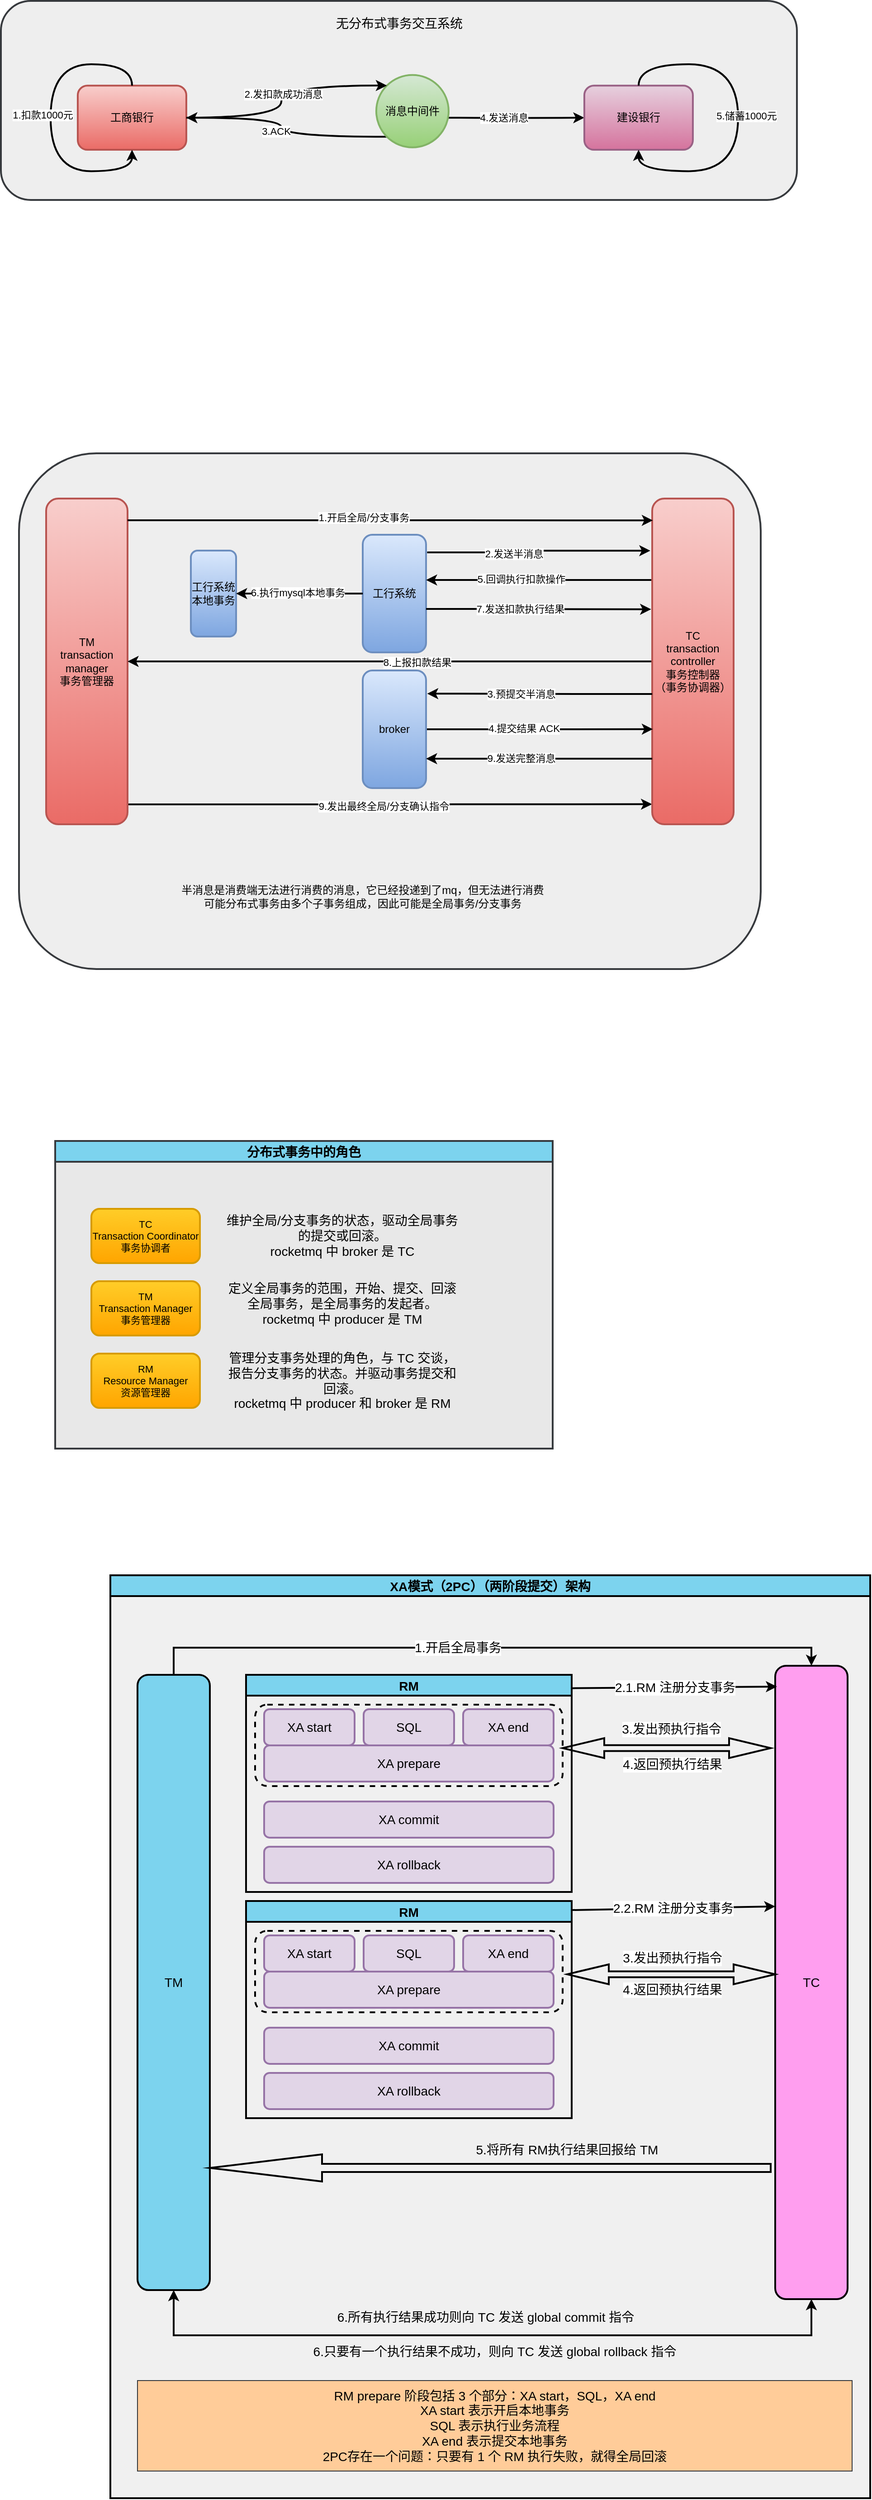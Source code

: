 <mxfile version="20.8.16" type="device"><diagram name="第 1 页" id="TWaNe3OAz08OIJDiP50e"><mxGraphModel dx="1633" dy="1118" grid="1" gridSize="10" guides="1" tooltips="1" connect="1" arrows="1" fold="1" page="1" pageScale="1" pageWidth="80027" pageHeight="110069" math="0" shadow="0"><root><mxCell id="0"/><mxCell id="1" parent="0"/><mxCell id="JQSq5zkxdjaU56DXYWOz-27" value="" style="group" vertex="1" connectable="0" parent="1"><mxGeometry x="110" y="60" width="880" height="260" as="geometry"/></mxCell><mxCell id="JQSq5zkxdjaU56DXYWOz-23" value="" style="rounded=1;whiteSpace=wrap;html=1;strokeWidth=2;fillColor=#eeeeee;strokeColor=#36393d;" vertex="1" parent="JQSq5zkxdjaU56DXYWOz-27"><mxGeometry y="-20" width="880" height="220" as="geometry"/></mxCell><mxCell id="JQSq5zkxdjaU56DXYWOz-1" value="工商银行" style="rounded=1;whiteSpace=wrap;html=1;strokeWidth=2;fillColor=#f8cecc;strokeColor=#b85450;gradientColor=#ea6b66;" vertex="1" parent="JQSq5zkxdjaU56DXYWOz-27"><mxGeometry x="84.97" y="73.646" width="120" height="70.909" as="geometry"/></mxCell><mxCell id="JQSq5zkxdjaU56DXYWOz-12" style="edgeStyle=orthogonalEdgeStyle;curved=1;rounded=0;orthogonalLoop=1;jettySize=auto;html=1;exitX=0;exitY=1;exitDx=0;exitDy=0;entryX=1;entryY=0.5;entryDx=0;entryDy=0;strokeWidth=2;" edge="1" parent="JQSq5zkxdjaU56DXYWOz-27" source="JQSq5zkxdjaU56DXYWOz-22" target="JQSq5zkxdjaU56DXYWOz-1"><mxGeometry relative="1" as="geometry"><mxPoint x="412.17" y="137.465" as="sourcePoint"/></mxGeometry></mxCell><mxCell id="JQSq5zkxdjaU56DXYWOz-13" value="3.ACK" style="edgeLabel;html=1;align=center;verticalAlign=middle;resizable=0;points=[];" vertex="1" connectable="0" parent="JQSq5zkxdjaU56DXYWOz-12"><mxGeometry x="0.353" y="3" relative="1" as="geometry"><mxPoint x="20" y="12" as="offset"/></mxGeometry></mxCell><mxCell id="JQSq5zkxdjaU56DXYWOz-15" style="edgeStyle=orthogonalEdgeStyle;curved=1;rounded=0;orthogonalLoop=1;jettySize=auto;html=1;strokeWidth=2;entryX=0;entryY=0.5;entryDx=0;entryDy=0;" edge="1" parent="JQSq5zkxdjaU56DXYWOz-27" target="JQSq5zkxdjaU56DXYWOz-3"><mxGeometry relative="1" as="geometry"><mxPoint x="644.97" y="109.101" as="targetPoint"/><mxPoint x="494.97" y="109.101" as="sourcePoint"/></mxGeometry></mxCell><mxCell id="JQSq5zkxdjaU56DXYWOz-16" value="4.发送消息" style="edgeLabel;html=1;align=center;verticalAlign=middle;resizable=0;points=[];" vertex="1" connectable="0" parent="JQSq5zkxdjaU56DXYWOz-15"><mxGeometry x="-0.198" y="1" relative="1" as="geometry"><mxPoint as="offset"/></mxGeometry></mxCell><mxCell id="JQSq5zkxdjaU56DXYWOz-3" value="建设银行" style="rounded=1;whiteSpace=wrap;html=1;strokeWidth=2;fillColor=#e6d0de;gradientColor=#d5739d;strokeColor=#996185;" vertex="1" parent="JQSq5zkxdjaU56DXYWOz-27"><mxGeometry x="644.97" y="73.646" width="120" height="70.909" as="geometry"/></mxCell><mxCell id="JQSq5zkxdjaU56DXYWOz-18" style="edgeStyle=orthogonalEdgeStyle;curved=1;rounded=0;orthogonalLoop=1;jettySize=auto;html=1;entryX=0.5;entryY=1;entryDx=0;entryDy=0;strokeWidth=2;" edge="1" parent="JQSq5zkxdjaU56DXYWOz-27" source="JQSq5zkxdjaU56DXYWOz-3" target="JQSq5zkxdjaU56DXYWOz-3"><mxGeometry relative="1" as="geometry"><Array as="points"><mxPoint x="704.97" y="50.01"/><mxPoint x="814.97" y="50.01"/><mxPoint x="814.97" y="168.192"/><mxPoint x="704.97" y="168.192"/></Array></mxGeometry></mxCell><mxCell id="JQSq5zkxdjaU56DXYWOz-21" value="5.储蓄1000元" style="edgeLabel;html=1;align=center;verticalAlign=middle;resizable=0;points=[];" vertex="1" connectable="0" parent="JQSq5zkxdjaU56DXYWOz-18"><mxGeometry x="-0.014" y="1" relative="1" as="geometry"><mxPoint x="8" as="offset"/></mxGeometry></mxCell><mxCell id="JQSq5zkxdjaU56DXYWOz-19" style="edgeStyle=orthogonalEdgeStyle;curved=1;rounded=0;orthogonalLoop=1;jettySize=auto;html=1;entryX=0.5;entryY=1;entryDx=0;entryDy=0;strokeWidth=2;" edge="1" parent="JQSq5zkxdjaU56DXYWOz-27" source="JQSq5zkxdjaU56DXYWOz-1" target="JQSq5zkxdjaU56DXYWOz-1"><mxGeometry relative="1" as="geometry"><Array as="points"><mxPoint x="144.97" y="50.01"/><mxPoint x="54.97" y="50.01"/><mxPoint x="54.97" y="168.192"/><mxPoint x="144.97" y="168.192"/></Array></mxGeometry></mxCell><mxCell id="JQSq5zkxdjaU56DXYWOz-20" value="1.扣款1000元" style="edgeLabel;html=1;align=center;verticalAlign=middle;resizable=0;points=[];" vertex="1" connectable="0" parent="JQSq5zkxdjaU56DXYWOz-19"><mxGeometry x="-0.018" y="-3" relative="1" as="geometry"><mxPoint x="-6" as="offset"/></mxGeometry></mxCell><mxCell id="JQSq5zkxdjaU56DXYWOz-22" value="消息中间件" style="ellipse;whiteSpace=wrap;html=1;aspect=fixed;strokeWidth=2;fillColor=#d5e8d4;gradientColor=#97d077;strokeColor=#82b366;" vertex="1" parent="JQSq5zkxdjaU56DXYWOz-27"><mxGeometry x="414.97" y="61.828" width="80" height="80" as="geometry"/></mxCell><mxCell id="JQSq5zkxdjaU56DXYWOz-10" style="edgeStyle=orthogonalEdgeStyle;orthogonalLoop=1;jettySize=auto;html=1;exitX=1;exitY=0.5;exitDx=0;exitDy=0;strokeWidth=2;curved=1;entryX=0;entryY=0;entryDx=0;entryDy=0;" edge="1" parent="JQSq5zkxdjaU56DXYWOz-27" source="JQSq5zkxdjaU56DXYWOz-1" target="JQSq5zkxdjaU56DXYWOz-22"><mxGeometry relative="1" as="geometry"><mxPoint x="394.97" y="61.828" as="targetPoint"/></mxGeometry></mxCell><mxCell id="JQSq5zkxdjaU56DXYWOz-11" value="2.发扣款成功消息" style="edgeLabel;html=1;align=center;verticalAlign=middle;resizable=0;points=[];" vertex="1" connectable="0" parent="JQSq5zkxdjaU56DXYWOz-10"><mxGeometry x="0.158" y="-2" relative="1" as="geometry"><mxPoint x="-7" y="7" as="offset"/></mxGeometry></mxCell><mxCell id="JQSq5zkxdjaU56DXYWOz-24" value="&lt;font style=&quot;font-size: 14px;&quot;&gt;无分布式事务交互系统&lt;/font&gt;" style="text;html=1;align=center;verticalAlign=middle;resizable=0;points=[];autosize=1;strokeColor=none;fillColor=none;" vertex="1" parent="JQSq5zkxdjaU56DXYWOz-27"><mxGeometry x="360" y="-9.999" width="160" height="30" as="geometry"/></mxCell><mxCell id="JQSq5zkxdjaU56DXYWOz-140" value="" style="group" vertex="1" connectable="0" parent="1"><mxGeometry x="130" y="540" width="820" height="570" as="geometry"/></mxCell><mxCell id="JQSq5zkxdjaU56DXYWOz-26" value="" style="rounded=1;whiteSpace=wrap;html=1;strokeWidth=2;fillColor=#eeeeee;strokeColor=#36393d;container=0;" vertex="1" parent="JQSq5zkxdjaU56DXYWOz-140"><mxGeometry width="820" height="570" as="geometry"/></mxCell><mxCell id="JQSq5zkxdjaU56DXYWOz-56" style="edgeStyle=orthogonalEdgeStyle;rounded=0;orthogonalLoop=1;jettySize=auto;html=1;entryX=-0.002;entryY=0.93;entryDx=0;entryDy=0;entryPerimeter=0;strokeWidth=2;" edge="1" parent="JQSq5zkxdjaU56DXYWOz-140" source="JQSq5zkxdjaU56DXYWOz-28"><mxGeometry relative="1" as="geometry"><mxPoint x="300" y="388.0" as="sourcePoint"/><mxPoint x="699.82" y="387.8" as="targetPoint"/><Array as="points"><mxPoint x="300" y="388"/><mxPoint x="300" y="388"/></Array></mxGeometry></mxCell><mxCell id="JQSq5zkxdjaU56DXYWOz-57" value="9.发出最终全局/分支确认指令" style="edgeLabel;html=1;align=center;verticalAlign=middle;resizable=0;points=[];container=0;" vertex="1" connectable="0" parent="JQSq5zkxdjaU56DXYWOz-56"><mxGeometry x="-0.024" y="-2" relative="1" as="geometry"><mxPoint as="offset"/></mxGeometry></mxCell><mxCell id="JQSq5zkxdjaU56DXYWOz-28" value="TM&lt;br&gt;transaction manager&lt;br&gt;事务管理器" style="rounded=1;whiteSpace=wrap;html=1;strokeWidth=2;fillColor=#f8cecc;gradientColor=#ea6b66;strokeColor=#b85450;container=0;" vertex="1" parent="JQSq5zkxdjaU56DXYWOz-140"><mxGeometry x="30" y="50" width="90" height="360" as="geometry"/></mxCell><mxCell id="JQSq5zkxdjaU56DXYWOz-30" value="工行系统" style="rounded=1;whiteSpace=wrap;html=1;strokeWidth=2;fillColor=#dae8fc;gradientColor=#7ea6e0;strokeColor=#6c8ebf;container=0;" vertex="1" parent="JQSq5zkxdjaU56DXYWOz-140"><mxGeometry x="380" y="90" width="70" height="130" as="geometry"/></mxCell><mxCell id="JQSq5zkxdjaU56DXYWOz-49" style="edgeStyle=orthogonalEdgeStyle;rounded=0;orthogonalLoop=1;jettySize=auto;html=1;entryX=1;entryY=0.385;entryDx=0;entryDy=0;entryPerimeter=0;strokeWidth=2;" edge="1" parent="JQSq5zkxdjaU56DXYWOz-140" source="JQSq5zkxdjaU56DXYWOz-33" target="JQSq5zkxdjaU56DXYWOz-30"><mxGeometry relative="1" as="geometry"><Array as="points"><mxPoint x="630" y="140"/><mxPoint x="630" y="140"/></Array></mxGeometry></mxCell><mxCell id="JQSq5zkxdjaU56DXYWOz-50" value="5.回调执行扣款操作" style="edgeLabel;html=1;align=center;verticalAlign=middle;resizable=0;points=[];container=0;" vertex="1" connectable="0" parent="JQSq5zkxdjaU56DXYWOz-49"><mxGeometry x="0.182" y="-1" relative="1" as="geometry"><mxPoint x="3" as="offset"/></mxGeometry></mxCell><mxCell id="JQSq5zkxdjaU56DXYWOz-54" style="edgeStyle=orthogonalEdgeStyle;rounded=0;orthogonalLoop=1;jettySize=auto;html=1;exitX=0;exitY=0.5;exitDx=0;exitDy=0;strokeWidth=2;entryX=1;entryY=0.5;entryDx=0;entryDy=0;" edge="1" parent="JQSq5zkxdjaU56DXYWOz-140" source="JQSq5zkxdjaU56DXYWOz-33" target="JQSq5zkxdjaU56DXYWOz-28"><mxGeometry relative="1" as="geometry"><mxPoint x="300" y="230" as="targetPoint"/><Array as="points"/></mxGeometry></mxCell><mxCell id="JQSq5zkxdjaU56DXYWOz-55" value="8.上报扣款结果" style="edgeLabel;html=1;align=center;verticalAlign=middle;resizable=0;points=[];container=0;" vertex="1" connectable="0" parent="JQSq5zkxdjaU56DXYWOz-54"><mxGeometry x="-0.104" y="1" relative="1" as="geometry"><mxPoint as="offset"/></mxGeometry></mxCell><mxCell id="JQSq5zkxdjaU56DXYWOz-33" value="TC&lt;br&gt;transaction&lt;br&gt;controller&lt;br&gt;事务控制器&lt;br&gt;（事务协调器）" style="rounded=1;whiteSpace=wrap;html=1;strokeWidth=2;fillColor=#f8cecc;gradientColor=#ea6b66;strokeColor=#b85450;container=0;" vertex="1" parent="JQSq5zkxdjaU56DXYWOz-140"><mxGeometry x="700" y="50" width="90" height="360" as="geometry"/></mxCell><mxCell id="JQSq5zkxdjaU56DXYWOz-62" style="edgeStyle=orthogonalEdgeStyle;rounded=0;orthogonalLoop=1;jettySize=auto;html=1;strokeWidth=2;entryX=0.008;entryY=0.067;entryDx=0;entryDy=0;entryPerimeter=0;" edge="1" parent="JQSq5zkxdjaU56DXYWOz-140" source="JQSq5zkxdjaU56DXYWOz-28" target="JQSq5zkxdjaU56DXYWOz-33"><mxGeometry relative="1" as="geometry"><mxPoint x="696" y="74" as="targetPoint"/><Array as="points"><mxPoint x="400" y="74"/><mxPoint x="400" y="74"/></Array></mxGeometry></mxCell><mxCell id="JQSq5zkxdjaU56DXYWOz-63" value="1.开启全局/分支事务" style="edgeLabel;html=1;align=center;verticalAlign=middle;resizable=0;points=[];container=0;" vertex="1" connectable="0" parent="JQSq5zkxdjaU56DXYWOz-62"><mxGeometry x="-0.183" y="-1" relative="1" as="geometry"><mxPoint x="24" y="-4" as="offset"/></mxGeometry></mxCell><mxCell id="JQSq5zkxdjaU56DXYWOz-42" style="edgeStyle=orthogonalEdgeStyle;rounded=0;orthogonalLoop=1;jettySize=auto;html=1;entryX=-0.023;entryY=0.16;entryDx=0;entryDy=0;strokeWidth=2;entryPerimeter=0;exitX=1.018;exitY=0.15;exitDx=0;exitDy=0;exitPerimeter=0;" edge="1" parent="JQSq5zkxdjaU56DXYWOz-140" source="JQSq5zkxdjaU56DXYWOz-30" target="JQSq5zkxdjaU56DXYWOz-33"><mxGeometry relative="1" as="geometry"><mxPoint x="450" y="109" as="sourcePoint"/><mxPoint x="700" y="108.5" as="targetPoint"/><Array as="points"><mxPoint x="575" y="109"/><mxPoint x="575" y="108"/></Array></mxGeometry></mxCell><mxCell id="JQSq5zkxdjaU56DXYWOz-43" value="2.发送半消息" style="edgeLabel;html=1;align=center;verticalAlign=middle;resizable=0;points=[];container=0;" vertex="1" connectable="0" parent="JQSq5zkxdjaU56DXYWOz-42"><mxGeometry x="-0.236" y="-1" relative="1" as="geometry"><mxPoint as="offset"/></mxGeometry></mxCell><mxCell id="JQSq5zkxdjaU56DXYWOz-51" style="edgeStyle=orthogonalEdgeStyle;rounded=0;orthogonalLoop=1;jettySize=auto;html=1;strokeWidth=2;entryX=-0.013;entryY=0.34;entryDx=0;entryDy=0;entryPerimeter=0;" edge="1" parent="JQSq5zkxdjaU56DXYWOz-140" source="JQSq5zkxdjaU56DXYWOz-30" target="JQSq5zkxdjaU56DXYWOz-33"><mxGeometry relative="1" as="geometry"><mxPoint x="452" y="173" as="sourcePoint"/><mxPoint x="699" y="173" as="targetPoint"/><Array as="points"><mxPoint x="510" y="172"/><mxPoint x="510" y="172"/></Array></mxGeometry></mxCell><mxCell id="JQSq5zkxdjaU56DXYWOz-53" value="7.发送扣款执行结果" style="edgeLabel;html=1;align=center;verticalAlign=middle;resizable=0;points=[];container=0;" vertex="1" connectable="0" parent="JQSq5zkxdjaU56DXYWOz-51"><mxGeometry x="-0.165" relative="1" as="geometry"><mxPoint as="offset"/></mxGeometry></mxCell><mxCell id="JQSq5zkxdjaU56DXYWOz-61" value="半消息是消费端无法进行消费的消息，它已经投递到了mq，但无法进行消费&lt;br&gt;可能分布式事务由多个子事务组成，因此可能是全局事务/分支事务" style="text;html=1;strokeColor=none;fillColor=none;align=center;verticalAlign=middle;whiteSpace=wrap;rounded=0;container=0;" vertex="1" parent="JQSq5zkxdjaU56DXYWOz-140"><mxGeometry x="120" y="420" width="520" height="140" as="geometry"/></mxCell><mxCell id="JQSq5zkxdjaU56DXYWOz-94" style="edgeStyle=orthogonalEdgeStyle;rounded=0;orthogonalLoop=1;jettySize=auto;html=1;entryX=0.008;entryY=0.708;entryDx=0;entryDy=0;entryPerimeter=0;strokeWidth=2;" edge="1" parent="JQSq5zkxdjaU56DXYWOz-140" source="JQSq5zkxdjaU56DXYWOz-91" target="JQSq5zkxdjaU56DXYWOz-33"><mxGeometry relative="1" as="geometry"/></mxCell><mxCell id="JQSq5zkxdjaU56DXYWOz-95" value="4.提交结果 ACK" style="edgeLabel;html=1;align=center;verticalAlign=middle;resizable=0;points=[];container=0;" vertex="1" connectable="0" parent="JQSq5zkxdjaU56DXYWOz-94"><mxGeometry x="-0.14" y="1" relative="1" as="geometry"><mxPoint as="offset"/></mxGeometry></mxCell><mxCell id="JQSq5zkxdjaU56DXYWOz-91" value="broker" style="rounded=1;whiteSpace=wrap;html=1;strokeWidth=2;fillColor=#dae8fc;gradientColor=#7ea6e0;strokeColor=#6c8ebf;container=0;" vertex="1" parent="JQSq5zkxdjaU56DXYWOz-140"><mxGeometry x="380" y="240" width="70" height="130" as="geometry"/></mxCell><mxCell id="JQSq5zkxdjaU56DXYWOz-92" style="edgeStyle=orthogonalEdgeStyle;rounded=0;orthogonalLoop=1;jettySize=auto;html=1;entryX=1.018;entryY=0.197;entryDx=0;entryDy=0;entryPerimeter=0;strokeWidth=2;" edge="1" parent="JQSq5zkxdjaU56DXYWOz-140" source="JQSq5zkxdjaU56DXYWOz-33" target="JQSq5zkxdjaU56DXYWOz-91"><mxGeometry relative="1" as="geometry"><Array as="points"><mxPoint x="640" y="266"/><mxPoint x="640" y="266"/></Array></mxGeometry></mxCell><mxCell id="JQSq5zkxdjaU56DXYWOz-93" value="3.预提交半消息" style="edgeLabel;html=1;align=center;verticalAlign=middle;resizable=0;points=[];container=0;" vertex="1" connectable="0" parent="JQSq5zkxdjaU56DXYWOz-92"><mxGeometry x="0.135" y="-2" relative="1" as="geometry"><mxPoint x="-4" y="2" as="offset"/></mxGeometry></mxCell><mxCell id="JQSq5zkxdjaU56DXYWOz-100" value="工行系统本地事务" style="rounded=1;whiteSpace=wrap;html=1;strokeWidth=2;fillColor=#dae8fc;gradientColor=#7ea6e0;strokeColor=#6c8ebf;container=0;" vertex="1" parent="JQSq5zkxdjaU56DXYWOz-140"><mxGeometry x="190" y="107.5" width="50" height="95" as="geometry"/></mxCell><mxCell id="JQSq5zkxdjaU56DXYWOz-96" style="edgeStyle=orthogonalEdgeStyle;rounded=0;orthogonalLoop=1;jettySize=auto;html=1;entryX=1;entryY=0.75;entryDx=0;entryDy=0;strokeWidth=2;" edge="1" parent="JQSq5zkxdjaU56DXYWOz-140" source="JQSq5zkxdjaU56DXYWOz-33" target="JQSq5zkxdjaU56DXYWOz-91"><mxGeometry relative="1" as="geometry"><Array as="points"><mxPoint x="575" y="338"/></Array></mxGeometry></mxCell><mxCell id="JQSq5zkxdjaU56DXYWOz-97" value="9.发送完整消息" style="edgeLabel;html=1;align=center;verticalAlign=middle;resizable=0;points=[];container=0;" vertex="1" connectable="0" parent="JQSq5zkxdjaU56DXYWOz-96"><mxGeometry x="0.198" y="-1" relative="1" as="geometry"><mxPoint x="5" as="offset"/></mxGeometry></mxCell><mxCell id="JQSq5zkxdjaU56DXYWOz-101" style="edgeStyle=orthogonalEdgeStyle;shape=connector;rounded=0;orthogonalLoop=1;jettySize=auto;html=1;exitX=0;exitY=0.5;exitDx=0;exitDy=0;entryX=1;entryY=0.5;entryDx=0;entryDy=0;labelBackgroundColor=default;strokeColor=default;strokeWidth=2;fontFamily=Helvetica;fontSize=11;fontColor=default;endArrow=classic;" edge="1" parent="JQSq5zkxdjaU56DXYWOz-140" source="JQSq5zkxdjaU56DXYWOz-30" target="JQSq5zkxdjaU56DXYWOz-100"><mxGeometry relative="1" as="geometry"/></mxCell><mxCell id="JQSq5zkxdjaU56DXYWOz-102" value="6.执行mysql本地事务" style="edgeLabel;html=1;align=center;verticalAlign=middle;resizable=0;points=[];fontSize=11;fontFamily=Helvetica;fontColor=default;" vertex="1" connectable="0" parent="JQSq5zkxdjaU56DXYWOz-101"><mxGeometry x="0.168" y="-1" relative="1" as="geometry"><mxPoint x="10" as="offset"/></mxGeometry></mxCell><mxCell id="JQSq5zkxdjaU56DXYWOz-150" value="分布式事务中的角色" style="swimlane;strokeWidth=2;fontFamily=Helvetica;fontSize=14;fillColor=#7CD3EE;strokeColor=#36393d;gradientColor=none;swimlaneFillColor=#E8E8E8;" vertex="1" parent="1"><mxGeometry x="170" y="1300" width="550" height="340" as="geometry"/></mxCell><mxCell id="JQSq5zkxdjaU56DXYWOz-142" value="TC&lt;br&gt;Transaction Coordinator&lt;br&gt;事务协调者" style="rounded=1;whiteSpace=wrap;html=1;strokeWidth=2;fontFamily=Helvetica;fontSize=11;fillColor=#ffcd28;gradientColor=#ffa500;strokeColor=#d79b00;" vertex="1" parent="JQSq5zkxdjaU56DXYWOz-150"><mxGeometry x="40" y="75" width="120" height="60" as="geometry"/></mxCell><mxCell id="JQSq5zkxdjaU56DXYWOz-143" value="TM&lt;br&gt;Transaction Manager&lt;br&gt;事务管理器" style="rounded=1;whiteSpace=wrap;html=1;strokeWidth=2;fontFamily=Helvetica;fontSize=11;fillColor=#ffcd28;gradientColor=#ffa500;strokeColor=#d79b00;" vertex="1" parent="JQSq5zkxdjaU56DXYWOz-150"><mxGeometry x="40" y="155" width="120" height="60" as="geometry"/></mxCell><mxCell id="JQSq5zkxdjaU56DXYWOz-144" value="RM&lt;br&gt;Resource Manager&lt;br&gt;资源管理器" style="rounded=1;whiteSpace=wrap;html=1;strokeWidth=2;fontFamily=Helvetica;fontSize=11;fillColor=#ffcd28;gradientColor=#ffa500;strokeColor=#d79b00;" vertex="1" parent="JQSq5zkxdjaU56DXYWOz-150"><mxGeometry x="40" y="235" width="120" height="60" as="geometry"/></mxCell><mxCell id="JQSq5zkxdjaU56DXYWOz-145" value="维护全局/分支事务的状态，驱动全局事务的提交或回滚。&lt;br&gt;rocketmq 中 broker 是 TC" style="text;html=1;strokeColor=none;fillColor=none;align=center;verticalAlign=middle;whiteSpace=wrap;rounded=0;fontSize=14;fontFamily=Helvetica;fontColor=default;" vertex="1" parent="JQSq5zkxdjaU56DXYWOz-150"><mxGeometry x="185" y="68.75" width="265" height="72.5" as="geometry"/></mxCell><mxCell id="JQSq5zkxdjaU56DXYWOz-146" value="定义全局事务的范围，开始、提交、回滚全局事务，是全局事务的发起者。&lt;br&gt;rocketmq 中 producer 是 TM" style="text;html=1;strokeColor=none;fillColor=none;align=center;verticalAlign=middle;whiteSpace=wrap;rounded=0;fontSize=14;fontFamily=Helvetica;fontColor=default;" vertex="1" parent="JQSq5zkxdjaU56DXYWOz-150"><mxGeometry x="185" y="143.75" width="265" height="72.5" as="geometry"/></mxCell><mxCell id="JQSq5zkxdjaU56DXYWOz-147" value="管理分支事务处理的角色，与 TC 交谈，报告分支事务的状态。并驱动事务提交和回滚。&lt;br&gt;rocketmq 中 producer 和 broker 是 RM" style="text;html=1;strokeColor=none;fillColor=none;align=center;verticalAlign=middle;whiteSpace=wrap;rounded=0;fontSize=14;fontFamily=Helvetica;fontColor=default;" vertex="1" parent="JQSq5zkxdjaU56DXYWOz-150"><mxGeometry x="185" y="228.75" width="265" height="72.5" as="geometry"/></mxCell><mxCell id="JQSq5zkxdjaU56DXYWOz-152" value="XA模式（2PC）（两阶段提交）架构" style="swimlane;strokeWidth=2;fontFamily=Helvetica;fontSize=14;fontColor=default;fillColor=#7CD3EE;gradientColor=none;swimlaneFillColor=#F0F0F0;" vertex="1" parent="1"><mxGeometry x="231" y="1780" width="840" height="1020" as="geometry"/></mxCell><mxCell id="JQSq5zkxdjaU56DXYWOz-174" style="edgeStyle=orthogonalEdgeStyle;shape=connector;rounded=0;orthogonalLoop=1;jettySize=auto;html=1;entryX=0.5;entryY=0;entryDx=0;entryDy=0;labelBackgroundColor=default;strokeColor=default;strokeWidth=2;fontFamily=Helvetica;fontSize=14;fontColor=default;endArrow=classic;exitX=0.5;exitY=0;exitDx=0;exitDy=0;" edge="1" parent="JQSq5zkxdjaU56DXYWOz-152" source="JQSq5zkxdjaU56DXYWOz-153" target="JQSq5zkxdjaU56DXYWOz-173"><mxGeometry relative="1" as="geometry"/></mxCell><mxCell id="JQSq5zkxdjaU56DXYWOz-175" value="1.开启全局事务" style="edgeLabel;html=1;align=center;verticalAlign=middle;resizable=0;points=[];fontSize=14;fontFamily=Helvetica;fontColor=default;" vertex="1" connectable="0" parent="JQSq5zkxdjaU56DXYWOz-174"><mxGeometry x="-0.089" relative="1" as="geometry"><mxPoint as="offset"/></mxGeometry></mxCell><mxCell id="JQSq5zkxdjaU56DXYWOz-201" style="edgeStyle=orthogonalEdgeStyle;shape=connector;rounded=0;orthogonalLoop=1;jettySize=auto;html=1;exitX=0.5;exitY=1;exitDx=0;exitDy=0;entryX=0.5;entryY=1;entryDx=0;entryDy=0;labelBackgroundColor=default;strokeColor=default;strokeWidth=2;fontFamily=Helvetica;fontSize=14;fontColor=default;startArrow=classic;startFill=1;endArrow=classic;" edge="1" parent="JQSq5zkxdjaU56DXYWOz-152" source="JQSq5zkxdjaU56DXYWOz-153" target="JQSq5zkxdjaU56DXYWOz-173"><mxGeometry relative="1" as="geometry"><Array as="points"><mxPoint x="70" y="840"/><mxPoint x="775" y="840"/></Array></mxGeometry></mxCell><mxCell id="JQSq5zkxdjaU56DXYWOz-153" value="TM" style="rounded=1;whiteSpace=wrap;html=1;strokeWidth=2;fontFamily=Helvetica;fontSize=14;fontColor=default;fillColor=#7CD3EE;gradientColor=none;" vertex="1" parent="JQSq5zkxdjaU56DXYWOz-152"><mxGeometry x="30" y="109.95" width="80" height="680.05" as="geometry"/></mxCell><mxCell id="JQSq5zkxdjaU56DXYWOz-156" value="RM" style="swimlane;strokeWidth=2;fontFamily=Helvetica;fontSize=14;fontColor=default;fillColor=#7CD3EE;gradientColor=none;" vertex="1" parent="JQSq5zkxdjaU56DXYWOz-152"><mxGeometry x="150" y="109.95" width="360" height="240" as="geometry"/></mxCell><mxCell id="JQSq5zkxdjaU56DXYWOz-159" value="XA start" style="rounded=1;whiteSpace=wrap;html=1;strokeWidth=2;fontFamily=Helvetica;fontSize=14;fillColor=#e1d5e7;strokeColor=#9673a6;" vertex="1" parent="JQSq5zkxdjaU56DXYWOz-156"><mxGeometry x="20" y="38" width="100" height="40" as="geometry"/></mxCell><mxCell id="JQSq5zkxdjaU56DXYWOz-160" value="SQL" style="rounded=1;whiteSpace=wrap;html=1;strokeWidth=2;fontFamily=Helvetica;fontSize=14;fillColor=#e1d5e7;strokeColor=#9673a6;" vertex="1" parent="JQSq5zkxdjaU56DXYWOz-156"><mxGeometry x="130" y="38" width="100" height="40" as="geometry"/></mxCell><mxCell id="JQSq5zkxdjaU56DXYWOz-161" value="XA end" style="rounded=1;whiteSpace=wrap;html=1;strokeWidth=2;fontFamily=Helvetica;fontSize=14;fillColor=#e1d5e7;strokeColor=#9673a6;" vertex="1" parent="JQSq5zkxdjaU56DXYWOz-156"><mxGeometry x="240" y="38" width="100" height="40" as="geometry"/></mxCell><mxCell id="JQSq5zkxdjaU56DXYWOz-162" value="XA commit" style="rounded=1;whiteSpace=wrap;html=1;strokeWidth=2;fontFamily=Helvetica;fontSize=14;fillColor=#e1d5e7;strokeColor=#9673a6;" vertex="1" parent="JQSq5zkxdjaU56DXYWOz-156"><mxGeometry x="20" y="140" width="320" height="40" as="geometry"/></mxCell><mxCell id="JQSq5zkxdjaU56DXYWOz-163" value="XA rollback" style="rounded=1;whiteSpace=wrap;html=1;strokeWidth=2;fontFamily=Helvetica;fontSize=14;fillColor=#e1d5e7;strokeColor=#9673a6;" vertex="1" parent="JQSq5zkxdjaU56DXYWOz-156"><mxGeometry x="20" y="190" width="320" height="40" as="geometry"/></mxCell><mxCell id="JQSq5zkxdjaU56DXYWOz-165" value="XA prepare" style="rounded=1;whiteSpace=wrap;html=1;strokeWidth=2;fontFamily=Helvetica;fontSize=14;fillColor=#e1d5e7;strokeColor=#9673a6;" vertex="1" parent="JQSq5zkxdjaU56DXYWOz-156"><mxGeometry x="20" y="78" width="320" height="40" as="geometry"/></mxCell><mxCell id="JQSq5zkxdjaU56DXYWOz-186" value="" style="rounded=1;whiteSpace=wrap;html=1;strokeWidth=2;fontFamily=Helvetica;fontSize=14;fontColor=default;fillColor=none;gradientColor=none;dashed=1;" vertex="1" parent="JQSq5zkxdjaU56DXYWOz-156"><mxGeometry x="10" y="33" width="340" height="90" as="geometry"/></mxCell><mxCell id="JQSq5zkxdjaU56DXYWOz-166" value="RM" style="swimlane;strokeWidth=2;fontFamily=Helvetica;fontSize=14;fontColor=default;fillColor=#7CD3EE;gradientColor=none;" vertex="1" parent="JQSq5zkxdjaU56DXYWOz-152"><mxGeometry x="150" y="359.95" width="360" height="240" as="geometry"/></mxCell><mxCell id="JQSq5zkxdjaU56DXYWOz-167" value="XA start" style="rounded=1;whiteSpace=wrap;html=1;strokeWidth=2;fontFamily=Helvetica;fontSize=14;fillColor=#e1d5e7;strokeColor=#9673a6;" vertex="1" parent="JQSq5zkxdjaU56DXYWOz-166"><mxGeometry x="20" y="38" width="100" height="40" as="geometry"/></mxCell><mxCell id="JQSq5zkxdjaU56DXYWOz-168" value="SQL" style="rounded=1;whiteSpace=wrap;html=1;strokeWidth=2;fontFamily=Helvetica;fontSize=14;fillColor=#e1d5e7;strokeColor=#9673a6;" vertex="1" parent="JQSq5zkxdjaU56DXYWOz-166"><mxGeometry x="130" y="38" width="100" height="40" as="geometry"/></mxCell><mxCell id="JQSq5zkxdjaU56DXYWOz-169" value="XA end" style="rounded=1;whiteSpace=wrap;html=1;strokeWidth=2;fontFamily=Helvetica;fontSize=14;fillColor=#e1d5e7;strokeColor=#9673a6;" vertex="1" parent="JQSq5zkxdjaU56DXYWOz-166"><mxGeometry x="240" y="38" width="100" height="40" as="geometry"/></mxCell><mxCell id="JQSq5zkxdjaU56DXYWOz-170" value="XA commit" style="rounded=1;whiteSpace=wrap;html=1;strokeWidth=2;fontFamily=Helvetica;fontSize=14;fillColor=#e1d5e7;strokeColor=#9673a6;" vertex="1" parent="JQSq5zkxdjaU56DXYWOz-166"><mxGeometry x="20" y="140" width="320" height="40" as="geometry"/></mxCell><mxCell id="JQSq5zkxdjaU56DXYWOz-171" value="XA rollback" style="rounded=1;whiteSpace=wrap;html=1;strokeWidth=2;fontFamily=Helvetica;fontSize=14;fillColor=#e1d5e7;strokeColor=#9673a6;" vertex="1" parent="JQSq5zkxdjaU56DXYWOz-166"><mxGeometry x="20" y="190" width="320" height="40" as="geometry"/></mxCell><mxCell id="JQSq5zkxdjaU56DXYWOz-172" value="XA prepare" style="rounded=1;whiteSpace=wrap;html=1;strokeWidth=2;fontFamily=Helvetica;fontSize=14;fillColor=#e1d5e7;strokeColor=#9673a6;" vertex="1" parent="JQSq5zkxdjaU56DXYWOz-166"><mxGeometry x="20" y="78" width="320" height="40" as="geometry"/></mxCell><mxCell id="JQSq5zkxdjaU56DXYWOz-179" value="" style="endArrow=classic;html=1;rounded=0;labelBackgroundColor=default;strokeColor=default;strokeWidth=2;fontFamily=Helvetica;fontSize=14;fontColor=default;shape=connector;entryX=0.001;entryY=0.38;entryDx=0;entryDy=0;entryPerimeter=0;" edge="1" parent="JQSq5zkxdjaU56DXYWOz-166" target="JQSq5zkxdjaU56DXYWOz-173"><mxGeometry width="50" height="50" relative="1" as="geometry"><mxPoint x="360" y="10.05" as="sourcePoint"/><mxPoint x="580" y="10.05" as="targetPoint"/></mxGeometry></mxCell><mxCell id="JQSq5zkxdjaU56DXYWOz-180" value="2.2.RM 注册分支事务" style="edgeLabel;html=1;align=center;verticalAlign=middle;resizable=0;points=[];fontSize=14;fontFamily=Helvetica;fontColor=default;" vertex="1" connectable="0" parent="JQSq5zkxdjaU56DXYWOz-179"><mxGeometry x="-0.073" relative="1" as="geometry"><mxPoint x="7" as="offset"/></mxGeometry></mxCell><mxCell id="JQSq5zkxdjaU56DXYWOz-185" value="" style="rounded=1;whiteSpace=wrap;html=1;strokeWidth=2;fontFamily=Helvetica;fontSize=14;fontColor=default;fillColor=none;gradientColor=none;dashed=1;" vertex="1" parent="JQSq5zkxdjaU56DXYWOz-166"><mxGeometry x="10" y="33" width="340" height="90" as="geometry"/></mxCell><mxCell id="JQSq5zkxdjaU56DXYWOz-173" value="TC" style="rounded=1;whiteSpace=wrap;html=1;strokeWidth=2;fontFamily=Helvetica;fontSize=14;fillColor=#FF9EEF;" vertex="1" parent="JQSq5zkxdjaU56DXYWOz-152"><mxGeometry x="735" y="99.95" width="80" height="700.05" as="geometry"/></mxCell><mxCell id="JQSq5zkxdjaU56DXYWOz-178" value="2.1.RM 注册分支事务" style="endArrow=classic;html=1;rounded=0;labelBackgroundColor=default;strokeColor=default;strokeWidth=2;fontFamily=Helvetica;fontSize=14;fontColor=default;shape=connector;exitX=1.001;exitY=0.062;exitDx=0;exitDy=0;exitPerimeter=0;entryX=0.024;entryY=0.033;entryDx=0;entryDy=0;entryPerimeter=0;" edge="1" parent="JQSq5zkxdjaU56DXYWOz-152" target="JQSq5zkxdjaU56DXYWOz-173"><mxGeometry width="50" height="50" relative="1" as="geometry"><mxPoint x="510.36" y="124.83" as="sourcePoint"/><mxPoint x="731" y="136" as="targetPoint"/></mxGeometry></mxCell><mxCell id="JQSq5zkxdjaU56DXYWOz-190" value="" style="shape=doubleArrow;whiteSpace=wrap;html=1;strokeWidth=2;fontFamily=Helvetica;fontSize=14;fontColor=default;fillColor=none;gradientColor=none;" vertex="1" parent="JQSq5zkxdjaU56DXYWOz-152"><mxGeometry x="500" y="180" width="230" height="22" as="geometry"/></mxCell><mxCell id="JQSq5zkxdjaU56DXYWOz-191" value="3.发出预执行指令" style="edgeLabel;html=1;align=center;verticalAlign=middle;resizable=0;points=[];fontSize=14;fontFamily=Helvetica;fontColor=default;" vertex="1" connectable="0" parent="JQSq5zkxdjaU56DXYWOz-152"><mxGeometry x="620.004" y="170.004" as="geometry"/></mxCell><mxCell id="JQSq5zkxdjaU56DXYWOz-188" value="4.返回预执行结果" style="edgeLabel;html=1;align=center;verticalAlign=middle;resizable=0;points=[];fontSize=14;fontFamily=Helvetica;fontColor=default;" vertex="1" connectable="0" parent="JQSq5zkxdjaU56DXYWOz-152"><mxGeometry x="620.996" y="209.004" as="geometry"/></mxCell><mxCell id="JQSq5zkxdjaU56DXYWOz-192" value="" style="shape=doubleArrow;whiteSpace=wrap;html=1;strokeWidth=2;fontFamily=Helvetica;fontSize=14;fontColor=default;fillColor=none;gradientColor=none;" vertex="1" parent="JQSq5zkxdjaU56DXYWOz-152"><mxGeometry x="505" y="430" width="230" height="22" as="geometry"/></mxCell><mxCell id="JQSq5zkxdjaU56DXYWOz-193" value="3.发出预执行指令" style="edgeLabel;html=1;align=center;verticalAlign=middle;resizable=0;points=[];fontSize=14;fontFamily=Helvetica;fontColor=default;" vertex="1" connectable="0" parent="JQSq5zkxdjaU56DXYWOz-152"><mxGeometry x="620.994" y="423.004" as="geometry"/></mxCell><mxCell id="JQSq5zkxdjaU56DXYWOz-187" value="4.返回预执行结果" style="edgeLabel;html=1;align=center;verticalAlign=middle;resizable=0;points=[];fontSize=14;fontFamily=Helvetica;fontColor=default;" vertex="1" connectable="0" parent="JQSq5zkxdjaU56DXYWOz-152"><mxGeometry x="620.996" y="458.004" as="geometry"/></mxCell><mxCell id="JQSq5zkxdjaU56DXYWOz-195" value="" style="shape=singleArrow;direction=west;whiteSpace=wrap;html=1;strokeWidth=2;fontFamily=Helvetica;fontSize=14;fontColor=default;fillColor=none;gradientColor=none;" vertex="1" parent="JQSq5zkxdjaU56DXYWOz-152"><mxGeometry x="110" y="640" width="620" height="30" as="geometry"/></mxCell><mxCell id="JQSq5zkxdjaU56DXYWOz-196" value="5.将所有 RM执行结果回报给 TM" style="text;html=1;strokeColor=none;fillColor=none;align=center;verticalAlign=middle;whiteSpace=wrap;rounded=0;fontSize=14;fontFamily=Helvetica;fontColor=default;" vertex="1" parent="JQSq5zkxdjaU56DXYWOz-152"><mxGeometry x="370" y="620" width="270" height="30" as="geometry"/></mxCell><mxCell id="JQSq5zkxdjaU56DXYWOz-199" value="6.所有执行结果成功则向 TC 发送 global commit 指令" style="text;html=1;strokeColor=none;fillColor=none;align=center;verticalAlign=middle;whiteSpace=wrap;rounded=0;fontSize=14;fontFamily=Helvetica;fontColor=default;" vertex="1" parent="JQSq5zkxdjaU56DXYWOz-152"><mxGeometry x="230" y="805" width="370" height="30" as="geometry"/></mxCell><mxCell id="JQSq5zkxdjaU56DXYWOz-200" value="6.只要有一个执行结果不成功，则向 TC 发送 global rollback 指令" style="text;html=1;strokeColor=none;fillColor=none;align=center;verticalAlign=middle;whiteSpace=wrap;rounded=0;fontSize=14;fontFamily=Helvetica;fontColor=default;" vertex="1" parent="JQSq5zkxdjaU56DXYWOz-152"><mxGeometry x="200" y="843" width="450" height="30" as="geometry"/></mxCell><mxCell id="JQSq5zkxdjaU56DXYWOz-202" value="RM prepare 阶段包括 3 个部分：XA start，SQL，XA end&lt;br&gt;XA start 表示开启本地事务&lt;br&gt;SQL 表示执行业务流程&lt;br&gt;XA end 表示提交本地事务&lt;br&gt;2PC存在一个问题：只要有 1 个 RM 执行失败，就得全局回滚" style="text;html=1;strokeColor=#36393d;fillColor=#ffcc99;align=center;verticalAlign=middle;whiteSpace=wrap;rounded=0;fontSize=14;fontFamily=Helvetica;" vertex="1" parent="JQSq5zkxdjaU56DXYWOz-152"><mxGeometry x="30" y="890" width="790" height="100" as="geometry"/></mxCell></root></mxGraphModel></diagram></mxfile>